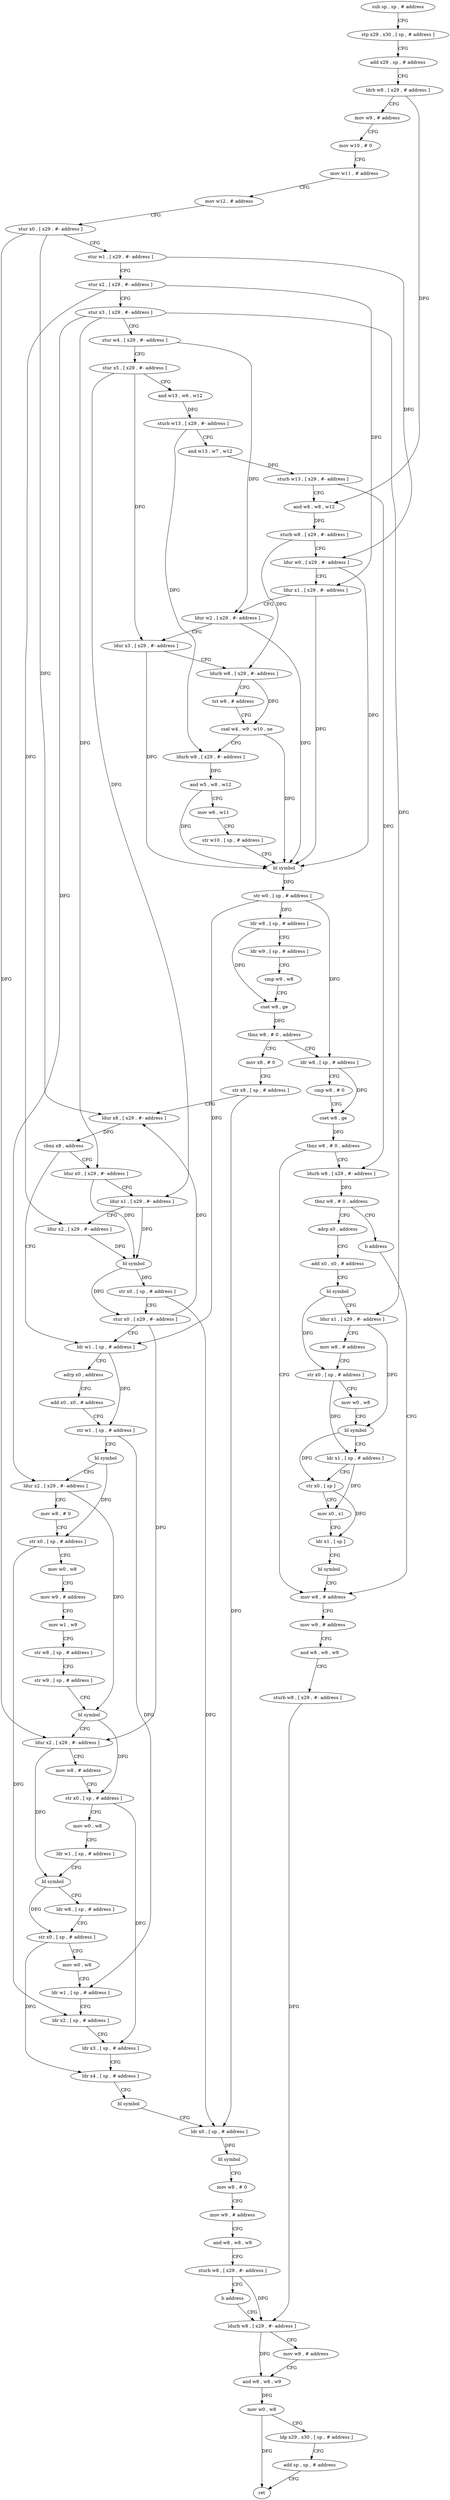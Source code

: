 digraph "func" {
"4229896" [label = "sub sp , sp , # address" ]
"4229900" [label = "stp x29 , x30 , [ sp , # address ]" ]
"4229904" [label = "add x29 , sp , # address" ]
"4229908" [label = "ldrb w8 , [ x29 , # address ]" ]
"4229912" [label = "mov w9 , # address" ]
"4229916" [label = "mov w10 , # 0" ]
"4229920" [label = "mov w11 , # address" ]
"4229924" [label = "mov w12 , # address" ]
"4229928" [label = "stur x0 , [ x29 , #- address ]" ]
"4229932" [label = "stur w1 , [ x29 , #- address ]" ]
"4229936" [label = "stur x2 , [ x29 , #- address ]" ]
"4229940" [label = "stur x3 , [ x29 , #- address ]" ]
"4229944" [label = "stur w4 , [ x29 , #- address ]" ]
"4229948" [label = "stur x5 , [ x29 , #- address ]" ]
"4229952" [label = "and w13 , w6 , w12" ]
"4229956" [label = "sturb w13 , [ x29 , #- address ]" ]
"4229960" [label = "and w13 , w7 , w12" ]
"4229964" [label = "sturb w13 , [ x29 , #- address ]" ]
"4229968" [label = "and w8 , w8 , w12" ]
"4229972" [label = "sturb w8 , [ x29 , #- address ]" ]
"4229976" [label = "ldur w0 , [ x29 , #- address ]" ]
"4229980" [label = "ldur x1 , [ x29 , #- address ]" ]
"4229984" [label = "ldur w2 , [ x29 , #- address ]" ]
"4229988" [label = "ldur x3 , [ x29 , #- address ]" ]
"4229992" [label = "ldurb w8 , [ x29 , #- address ]" ]
"4229996" [label = "tst w8 , # address" ]
"4230000" [label = "csel w4 , w9 , w10 , ne" ]
"4230004" [label = "ldurb w8 , [ x29 , #- address ]" ]
"4230008" [label = "and w5 , w8 , w12" ]
"4230012" [label = "mov w6 , w11" ]
"4230016" [label = "str w10 , [ sp , # address ]" ]
"4230020" [label = "bl symbol" ]
"4230024" [label = "str w0 , [ sp , # address ]" ]
"4230028" [label = "ldr w8 , [ sp , # address ]" ]
"4230032" [label = "ldr w9 , [ sp , # address ]" ]
"4230036" [label = "cmp w9 , w8" ]
"4230040" [label = "cset w8 , ge" ]
"4230044" [label = "tbnz w8 , # 0 , address" ]
"4230228" [label = "ldr w8 , [ sp , # address ]" ]
"4230048" [label = "mov x8 , # 0" ]
"4230232" [label = "cmp w8 , # 0" ]
"4230236" [label = "cset w8 , ge" ]
"4230240" [label = "tbnz w8 , # 0 , address" ]
"4230308" [label = "mov w8 , # address" ]
"4230244" [label = "ldurb w8 , [ x29 , #- address ]" ]
"4230052" [label = "str x8 , [ sp , # address ]" ]
"4230056" [label = "ldur x8 , [ x29 , #- address ]" ]
"4230060" [label = "cbnz x8 , address" ]
"4230088" [label = "ldr w1 , [ sp , # address ]" ]
"4230064" [label = "ldur x0 , [ x29 , #- address ]" ]
"4230312" [label = "mov w9 , # address" ]
"4230316" [label = "and w8 , w8 , w9" ]
"4230320" [label = "sturb w8 , [ x29 , #- address ]" ]
"4230324" [label = "ldurb w8 , [ x29 , #- address ]" ]
"4230248" [label = "tbnz w8 , # 0 , address" ]
"4230256" [label = "adrp x0 , address" ]
"4230252" [label = "b address" ]
"4230092" [label = "adrp x0 , address" ]
"4230096" [label = "add x0 , x0 , # address" ]
"4230100" [label = "str w1 , [ sp , # address ]" ]
"4230104" [label = "bl symbol" ]
"4230108" [label = "ldur x2 , [ x29 , #- address ]" ]
"4230112" [label = "mov w8 , # 0" ]
"4230116" [label = "str x0 , [ sp , # address ]" ]
"4230120" [label = "mov w0 , w8" ]
"4230124" [label = "mov w9 , # address" ]
"4230128" [label = "mov w1 , w9" ]
"4230132" [label = "str w8 , [ sp , # address ]" ]
"4230136" [label = "str w9 , [ sp , # address ]" ]
"4230140" [label = "bl symbol" ]
"4230144" [label = "ldur x2 , [ x29 , #- address ]" ]
"4230148" [label = "mov w8 , # address" ]
"4230152" [label = "str x0 , [ sp , # address ]" ]
"4230156" [label = "mov w0 , w8" ]
"4230160" [label = "ldr w1 , [ sp , # address ]" ]
"4230164" [label = "bl symbol" ]
"4230168" [label = "ldr w8 , [ sp , # address ]" ]
"4230172" [label = "str x0 , [ sp , # address ]" ]
"4230176" [label = "mov w0 , w8" ]
"4230180" [label = "ldr w1 , [ sp , # address ]" ]
"4230184" [label = "ldr x2 , [ sp , # address ]" ]
"4230188" [label = "ldr x3 , [ sp , # address ]" ]
"4230192" [label = "ldr x4 , [ sp , # address ]" ]
"4230196" [label = "bl symbol" ]
"4230200" [label = "ldr x0 , [ sp , # address ]" ]
"4230204" [label = "bl symbol" ]
"4230208" [label = "mov w8 , # 0" ]
"4230212" [label = "mov w9 , # address" ]
"4230216" [label = "and w8 , w8 , w9" ]
"4230220" [label = "sturb w8 , [ x29 , #- address ]" ]
"4230224" [label = "b address" ]
"4230068" [label = "ldur x1 , [ x29 , #- address ]" ]
"4230072" [label = "ldur x2 , [ x29 , #- address ]" ]
"4230076" [label = "bl symbol" ]
"4230080" [label = "str x0 , [ sp , # address ]" ]
"4230084" [label = "stur x0 , [ x29 , #- address ]" ]
"4230260" [label = "add x0 , x0 , # address" ]
"4230264" [label = "bl symbol" ]
"4230268" [label = "ldur x1 , [ x29 , #- address ]" ]
"4230272" [label = "mov w8 , # address" ]
"4230276" [label = "str x0 , [ sp , # address ]" ]
"4230280" [label = "mov w0 , w8" ]
"4230284" [label = "bl symbol" ]
"4230288" [label = "ldr x1 , [ sp , # address ]" ]
"4230292" [label = "str x0 , [ sp ]" ]
"4230296" [label = "mov x0 , x1" ]
"4230300" [label = "ldr x1 , [ sp ]" ]
"4230304" [label = "bl symbol" ]
"4230328" [label = "mov w9 , # address" ]
"4230332" [label = "and w8 , w8 , w9" ]
"4230336" [label = "mov w0 , w8" ]
"4230340" [label = "ldp x29 , x30 , [ sp , # address ]" ]
"4230344" [label = "add sp , sp , # address" ]
"4230348" [label = "ret" ]
"4229896" -> "4229900" [ label = "CFG" ]
"4229900" -> "4229904" [ label = "CFG" ]
"4229904" -> "4229908" [ label = "CFG" ]
"4229908" -> "4229912" [ label = "CFG" ]
"4229908" -> "4229968" [ label = "DFG" ]
"4229912" -> "4229916" [ label = "CFG" ]
"4229916" -> "4229920" [ label = "CFG" ]
"4229920" -> "4229924" [ label = "CFG" ]
"4229924" -> "4229928" [ label = "CFG" ]
"4229928" -> "4229932" [ label = "CFG" ]
"4229928" -> "4230056" [ label = "DFG" ]
"4229928" -> "4230144" [ label = "DFG" ]
"4229932" -> "4229936" [ label = "CFG" ]
"4229932" -> "4229976" [ label = "DFG" ]
"4229936" -> "4229940" [ label = "CFG" ]
"4229936" -> "4229980" [ label = "DFG" ]
"4229936" -> "4230072" [ label = "DFG" ]
"4229940" -> "4229944" [ label = "CFG" ]
"4229940" -> "4230108" [ label = "DFG" ]
"4229940" -> "4230064" [ label = "DFG" ]
"4229940" -> "4230268" [ label = "DFG" ]
"4229944" -> "4229948" [ label = "CFG" ]
"4229944" -> "4229984" [ label = "DFG" ]
"4229948" -> "4229952" [ label = "CFG" ]
"4229948" -> "4229988" [ label = "DFG" ]
"4229948" -> "4230068" [ label = "DFG" ]
"4229952" -> "4229956" [ label = "DFG" ]
"4229956" -> "4229960" [ label = "CFG" ]
"4229956" -> "4230004" [ label = "DFG" ]
"4229960" -> "4229964" [ label = "DFG" ]
"4229964" -> "4229968" [ label = "CFG" ]
"4229964" -> "4230244" [ label = "DFG" ]
"4229968" -> "4229972" [ label = "DFG" ]
"4229972" -> "4229976" [ label = "CFG" ]
"4229972" -> "4229992" [ label = "DFG" ]
"4229976" -> "4229980" [ label = "CFG" ]
"4229976" -> "4230020" [ label = "DFG" ]
"4229980" -> "4229984" [ label = "CFG" ]
"4229980" -> "4230020" [ label = "DFG" ]
"4229984" -> "4229988" [ label = "CFG" ]
"4229984" -> "4230020" [ label = "DFG" ]
"4229988" -> "4229992" [ label = "CFG" ]
"4229988" -> "4230020" [ label = "DFG" ]
"4229992" -> "4229996" [ label = "CFG" ]
"4229992" -> "4230000" [ label = "DFG" ]
"4229996" -> "4230000" [ label = "CFG" ]
"4230000" -> "4230004" [ label = "CFG" ]
"4230000" -> "4230020" [ label = "DFG" ]
"4230004" -> "4230008" [ label = "DFG" ]
"4230008" -> "4230012" [ label = "CFG" ]
"4230008" -> "4230020" [ label = "DFG" ]
"4230012" -> "4230016" [ label = "CFG" ]
"4230016" -> "4230020" [ label = "CFG" ]
"4230020" -> "4230024" [ label = "DFG" ]
"4230024" -> "4230028" [ label = "DFG" ]
"4230024" -> "4230228" [ label = "DFG" ]
"4230024" -> "4230088" [ label = "DFG" ]
"4230028" -> "4230032" [ label = "CFG" ]
"4230028" -> "4230040" [ label = "DFG" ]
"4230032" -> "4230036" [ label = "CFG" ]
"4230036" -> "4230040" [ label = "CFG" ]
"4230040" -> "4230044" [ label = "DFG" ]
"4230044" -> "4230228" [ label = "CFG" ]
"4230044" -> "4230048" [ label = "CFG" ]
"4230228" -> "4230232" [ label = "CFG" ]
"4230228" -> "4230236" [ label = "DFG" ]
"4230048" -> "4230052" [ label = "CFG" ]
"4230232" -> "4230236" [ label = "CFG" ]
"4230236" -> "4230240" [ label = "DFG" ]
"4230240" -> "4230308" [ label = "CFG" ]
"4230240" -> "4230244" [ label = "CFG" ]
"4230308" -> "4230312" [ label = "CFG" ]
"4230244" -> "4230248" [ label = "DFG" ]
"4230052" -> "4230056" [ label = "CFG" ]
"4230052" -> "4230200" [ label = "DFG" ]
"4230056" -> "4230060" [ label = "DFG" ]
"4230060" -> "4230088" [ label = "CFG" ]
"4230060" -> "4230064" [ label = "CFG" ]
"4230088" -> "4230092" [ label = "CFG" ]
"4230088" -> "4230100" [ label = "DFG" ]
"4230064" -> "4230068" [ label = "CFG" ]
"4230064" -> "4230076" [ label = "DFG" ]
"4230312" -> "4230316" [ label = "CFG" ]
"4230316" -> "4230320" [ label = "CFG" ]
"4230320" -> "4230324" [ label = "DFG" ]
"4230324" -> "4230328" [ label = "CFG" ]
"4230324" -> "4230332" [ label = "DFG" ]
"4230248" -> "4230256" [ label = "CFG" ]
"4230248" -> "4230252" [ label = "CFG" ]
"4230256" -> "4230260" [ label = "CFG" ]
"4230252" -> "4230308" [ label = "CFG" ]
"4230092" -> "4230096" [ label = "CFG" ]
"4230096" -> "4230100" [ label = "CFG" ]
"4230100" -> "4230104" [ label = "CFG" ]
"4230100" -> "4230180" [ label = "DFG" ]
"4230104" -> "4230108" [ label = "CFG" ]
"4230104" -> "4230116" [ label = "DFG" ]
"4230108" -> "4230112" [ label = "CFG" ]
"4230108" -> "4230140" [ label = "DFG" ]
"4230112" -> "4230116" [ label = "CFG" ]
"4230116" -> "4230120" [ label = "CFG" ]
"4230116" -> "4230184" [ label = "DFG" ]
"4230120" -> "4230124" [ label = "CFG" ]
"4230124" -> "4230128" [ label = "CFG" ]
"4230128" -> "4230132" [ label = "CFG" ]
"4230132" -> "4230136" [ label = "CFG" ]
"4230136" -> "4230140" [ label = "CFG" ]
"4230140" -> "4230144" [ label = "CFG" ]
"4230140" -> "4230152" [ label = "DFG" ]
"4230144" -> "4230148" [ label = "CFG" ]
"4230144" -> "4230164" [ label = "DFG" ]
"4230148" -> "4230152" [ label = "CFG" ]
"4230152" -> "4230156" [ label = "CFG" ]
"4230152" -> "4230188" [ label = "DFG" ]
"4230156" -> "4230160" [ label = "CFG" ]
"4230160" -> "4230164" [ label = "CFG" ]
"4230164" -> "4230168" [ label = "CFG" ]
"4230164" -> "4230172" [ label = "DFG" ]
"4230168" -> "4230172" [ label = "CFG" ]
"4230172" -> "4230176" [ label = "CFG" ]
"4230172" -> "4230192" [ label = "DFG" ]
"4230176" -> "4230180" [ label = "CFG" ]
"4230180" -> "4230184" [ label = "CFG" ]
"4230184" -> "4230188" [ label = "CFG" ]
"4230188" -> "4230192" [ label = "CFG" ]
"4230192" -> "4230196" [ label = "CFG" ]
"4230196" -> "4230200" [ label = "CFG" ]
"4230200" -> "4230204" [ label = "DFG" ]
"4230204" -> "4230208" [ label = "CFG" ]
"4230208" -> "4230212" [ label = "CFG" ]
"4230212" -> "4230216" [ label = "CFG" ]
"4230216" -> "4230220" [ label = "CFG" ]
"4230220" -> "4230224" [ label = "CFG" ]
"4230220" -> "4230324" [ label = "DFG" ]
"4230224" -> "4230324" [ label = "CFG" ]
"4230068" -> "4230072" [ label = "CFG" ]
"4230068" -> "4230076" [ label = "DFG" ]
"4230072" -> "4230076" [ label = "DFG" ]
"4230076" -> "4230080" [ label = "DFG" ]
"4230076" -> "4230084" [ label = "DFG" ]
"4230080" -> "4230084" [ label = "CFG" ]
"4230080" -> "4230200" [ label = "DFG" ]
"4230084" -> "4230088" [ label = "CFG" ]
"4230084" -> "4230056" [ label = "DFG" ]
"4230084" -> "4230144" [ label = "DFG" ]
"4230260" -> "4230264" [ label = "CFG" ]
"4230264" -> "4230268" [ label = "CFG" ]
"4230264" -> "4230276" [ label = "DFG" ]
"4230268" -> "4230272" [ label = "CFG" ]
"4230268" -> "4230284" [ label = "DFG" ]
"4230272" -> "4230276" [ label = "CFG" ]
"4230276" -> "4230280" [ label = "CFG" ]
"4230276" -> "4230288" [ label = "DFG" ]
"4230280" -> "4230284" [ label = "CFG" ]
"4230284" -> "4230288" [ label = "CFG" ]
"4230284" -> "4230292" [ label = "DFG" ]
"4230288" -> "4230292" [ label = "CFG" ]
"4230288" -> "4230296" [ label = "DFG" ]
"4230292" -> "4230296" [ label = "CFG" ]
"4230292" -> "4230300" [ label = "DFG" ]
"4230296" -> "4230300" [ label = "CFG" ]
"4230300" -> "4230304" [ label = "CFG" ]
"4230304" -> "4230308" [ label = "CFG" ]
"4230328" -> "4230332" [ label = "CFG" ]
"4230332" -> "4230336" [ label = "DFG" ]
"4230336" -> "4230340" [ label = "CFG" ]
"4230336" -> "4230348" [ label = "DFG" ]
"4230340" -> "4230344" [ label = "CFG" ]
"4230344" -> "4230348" [ label = "CFG" ]
}
